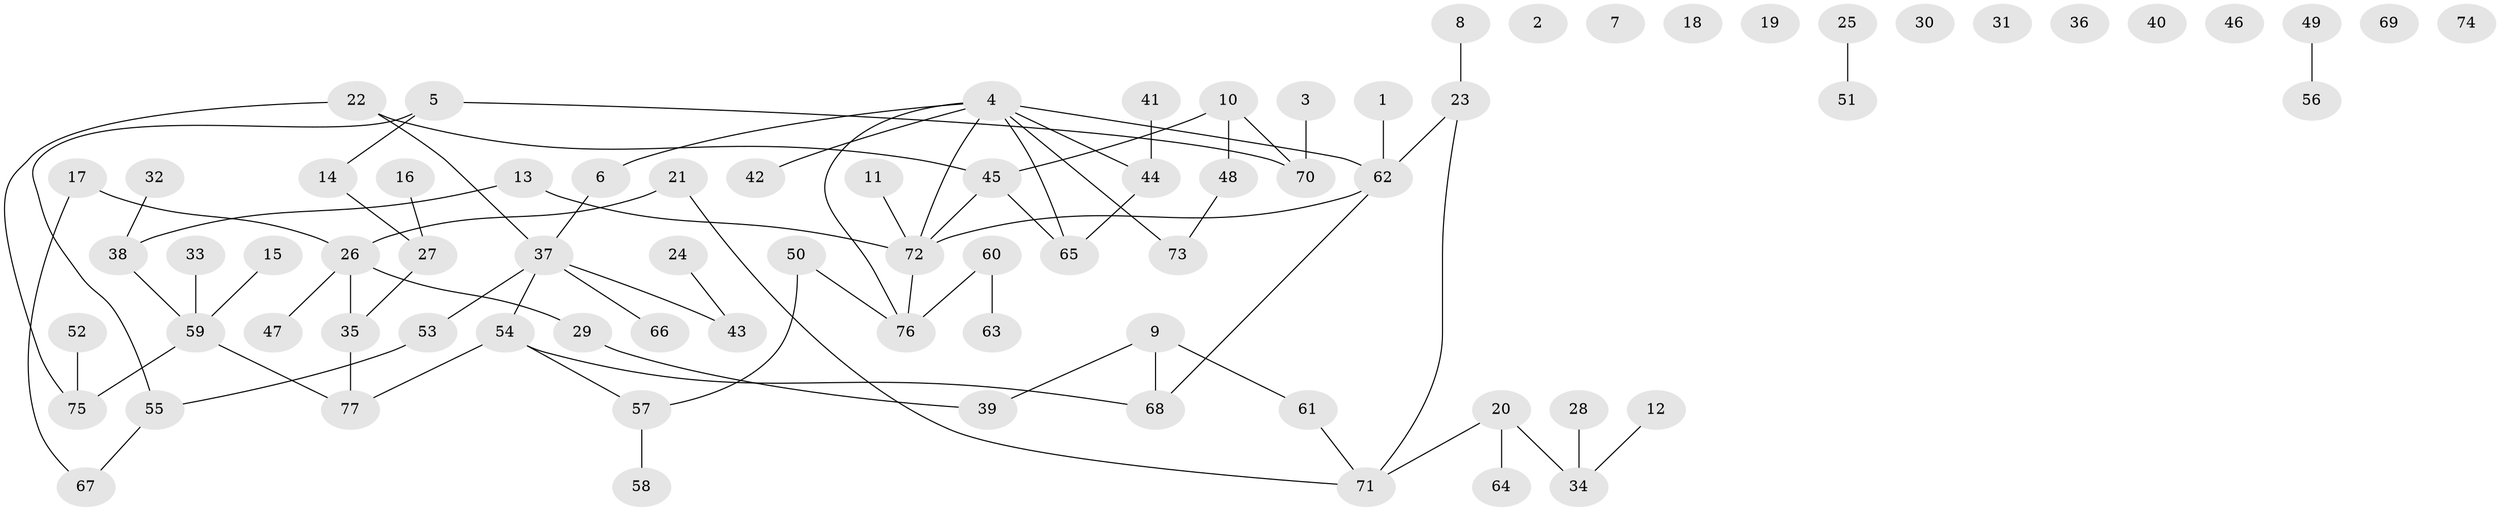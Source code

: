 // Generated by graph-tools (version 1.1) at 2025/39/03/09/25 04:39:07]
// undirected, 77 vertices, 79 edges
graph export_dot {
graph [start="1"]
  node [color=gray90,style=filled];
  1;
  2;
  3;
  4;
  5;
  6;
  7;
  8;
  9;
  10;
  11;
  12;
  13;
  14;
  15;
  16;
  17;
  18;
  19;
  20;
  21;
  22;
  23;
  24;
  25;
  26;
  27;
  28;
  29;
  30;
  31;
  32;
  33;
  34;
  35;
  36;
  37;
  38;
  39;
  40;
  41;
  42;
  43;
  44;
  45;
  46;
  47;
  48;
  49;
  50;
  51;
  52;
  53;
  54;
  55;
  56;
  57;
  58;
  59;
  60;
  61;
  62;
  63;
  64;
  65;
  66;
  67;
  68;
  69;
  70;
  71;
  72;
  73;
  74;
  75;
  76;
  77;
  1 -- 62;
  3 -- 70;
  4 -- 6;
  4 -- 42;
  4 -- 44;
  4 -- 62;
  4 -- 65;
  4 -- 72;
  4 -- 73;
  4 -- 76;
  5 -- 14;
  5 -- 55;
  5 -- 70;
  6 -- 37;
  8 -- 23;
  9 -- 39;
  9 -- 61;
  9 -- 68;
  10 -- 45;
  10 -- 48;
  10 -- 70;
  11 -- 72;
  12 -- 34;
  13 -- 38;
  13 -- 72;
  14 -- 27;
  15 -- 59;
  16 -- 27;
  17 -- 26;
  17 -- 67;
  20 -- 34;
  20 -- 64;
  20 -- 71;
  21 -- 26;
  21 -- 71;
  22 -- 37;
  22 -- 45;
  22 -- 75;
  23 -- 62;
  23 -- 71;
  24 -- 43;
  25 -- 51;
  26 -- 29;
  26 -- 35;
  26 -- 47;
  27 -- 35;
  28 -- 34;
  29 -- 39;
  32 -- 38;
  33 -- 59;
  35 -- 77;
  37 -- 43;
  37 -- 53;
  37 -- 54;
  37 -- 66;
  38 -- 59;
  41 -- 44;
  44 -- 65;
  45 -- 65;
  45 -- 72;
  48 -- 73;
  49 -- 56;
  50 -- 57;
  50 -- 76;
  52 -- 75;
  53 -- 55;
  54 -- 57;
  54 -- 68;
  54 -- 77;
  55 -- 67;
  57 -- 58;
  59 -- 75;
  59 -- 77;
  60 -- 63;
  60 -- 76;
  61 -- 71;
  62 -- 68;
  62 -- 72;
  72 -- 76;
}
